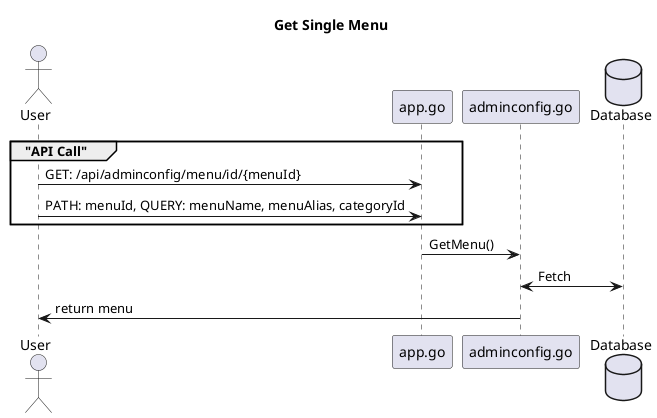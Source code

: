 @startuml

title "Get Single Menu"

actor User as user

participant "app.go" as app
participant "adminconfig.go" as route
database Database as DB

group  "API Call"
user    -> app : GET: /api/adminconfig/menu/id/{menuId}
user    -> app : PATH: menuId, QUERY: menuName, menuAlias, categoryId
end

app     -> route: GetMenu()
route <-> DB: Fetch
user <- route:  return menu


@enduml
